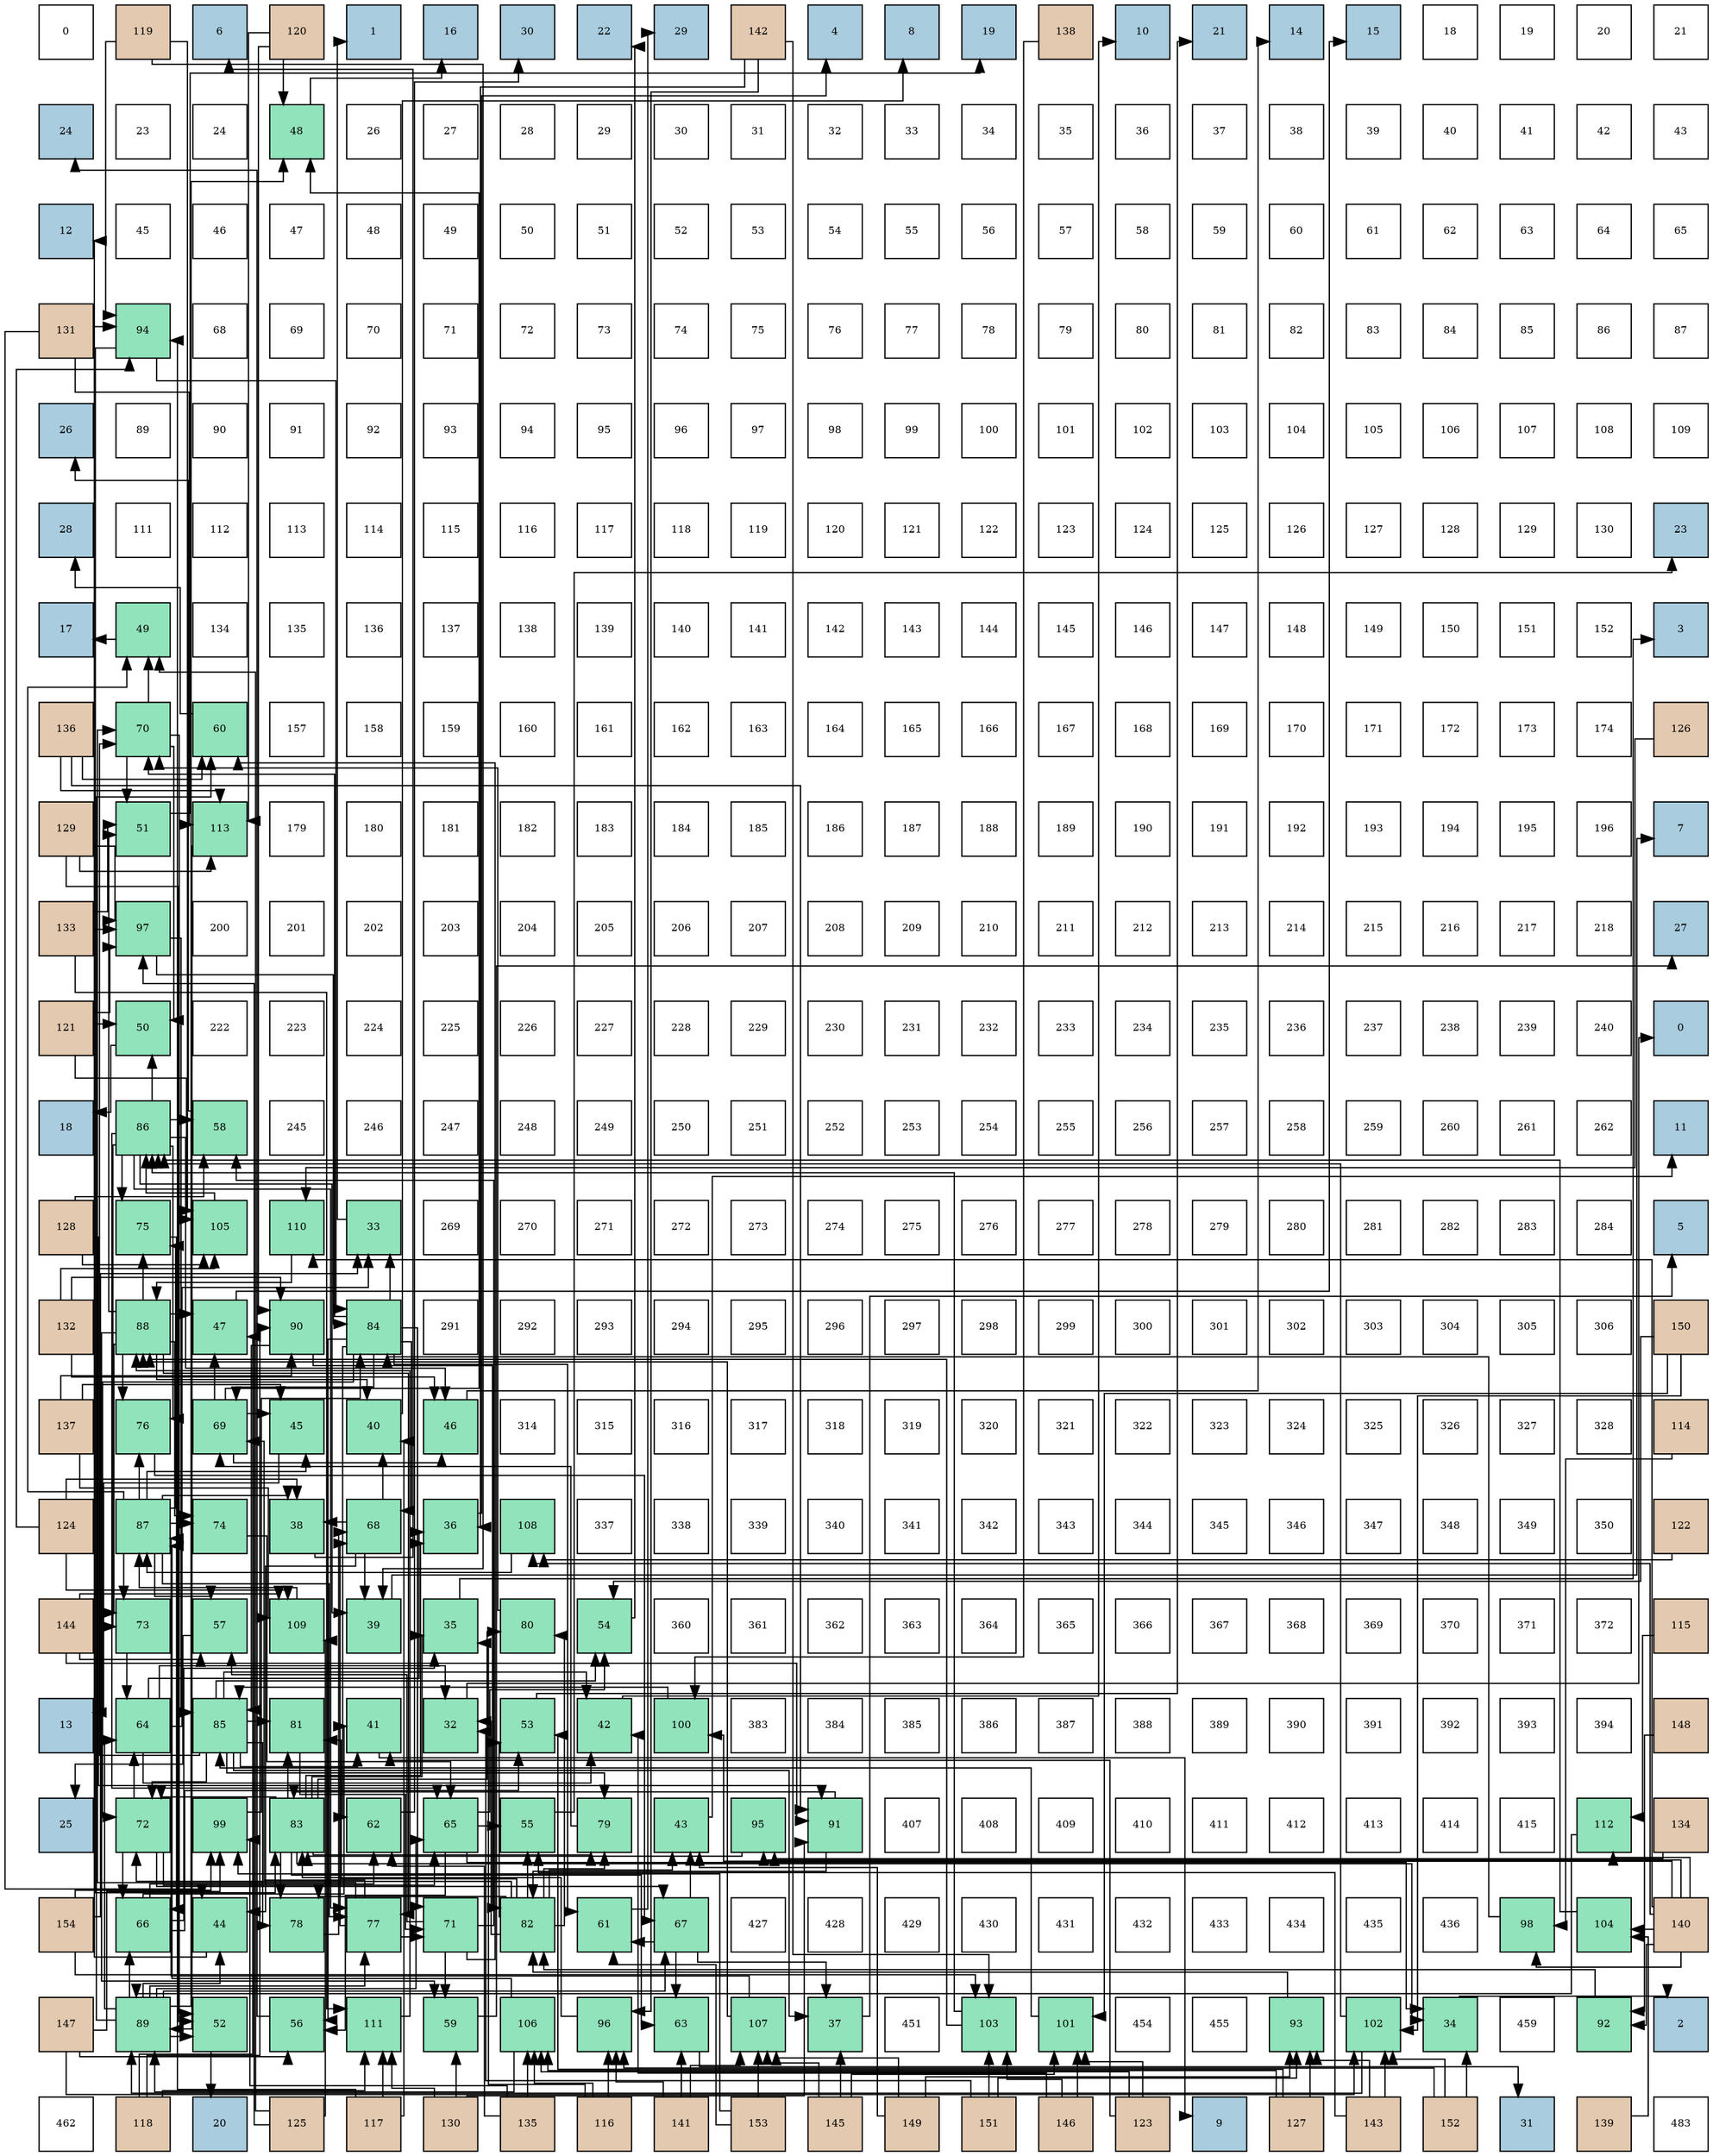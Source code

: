 digraph layout{
 rankdir=TB;
 splines=ortho;
 node [style=filled shape=square fixedsize=true width=0.6];
0[label="0", fontsize=8, fillcolor="#ffffff"];
1[label="119", fontsize=8, fillcolor="#e3c9af"];
2[label="6", fontsize=8, fillcolor="#a9ccde"];
3[label="120", fontsize=8, fillcolor="#e3c9af"];
4[label="1", fontsize=8, fillcolor="#a9ccde"];
5[label="16", fontsize=8, fillcolor="#a9ccde"];
6[label="30", fontsize=8, fillcolor="#a9ccde"];
7[label="22", fontsize=8, fillcolor="#a9ccde"];
8[label="29", fontsize=8, fillcolor="#a9ccde"];
9[label="142", fontsize=8, fillcolor="#e3c9af"];
10[label="4", fontsize=8, fillcolor="#a9ccde"];
11[label="8", fontsize=8, fillcolor="#a9ccde"];
12[label="19", fontsize=8, fillcolor="#a9ccde"];
13[label="138", fontsize=8, fillcolor="#e3c9af"];
14[label="10", fontsize=8, fillcolor="#a9ccde"];
15[label="21", fontsize=8, fillcolor="#a9ccde"];
16[label="14", fontsize=8, fillcolor="#a9ccde"];
17[label="15", fontsize=8, fillcolor="#a9ccde"];
18[label="18", fontsize=8, fillcolor="#ffffff"];
19[label="19", fontsize=8, fillcolor="#ffffff"];
20[label="20", fontsize=8, fillcolor="#ffffff"];
21[label="21", fontsize=8, fillcolor="#ffffff"];
22[label="24", fontsize=8, fillcolor="#a9ccde"];
23[label="23", fontsize=8, fillcolor="#ffffff"];
24[label="24", fontsize=8, fillcolor="#ffffff"];
25[label="48", fontsize=8, fillcolor="#91e3bb"];
26[label="26", fontsize=8, fillcolor="#ffffff"];
27[label="27", fontsize=8, fillcolor="#ffffff"];
28[label="28", fontsize=8, fillcolor="#ffffff"];
29[label="29", fontsize=8, fillcolor="#ffffff"];
30[label="30", fontsize=8, fillcolor="#ffffff"];
31[label="31", fontsize=8, fillcolor="#ffffff"];
32[label="32", fontsize=8, fillcolor="#ffffff"];
33[label="33", fontsize=8, fillcolor="#ffffff"];
34[label="34", fontsize=8, fillcolor="#ffffff"];
35[label="35", fontsize=8, fillcolor="#ffffff"];
36[label="36", fontsize=8, fillcolor="#ffffff"];
37[label="37", fontsize=8, fillcolor="#ffffff"];
38[label="38", fontsize=8, fillcolor="#ffffff"];
39[label="39", fontsize=8, fillcolor="#ffffff"];
40[label="40", fontsize=8, fillcolor="#ffffff"];
41[label="41", fontsize=8, fillcolor="#ffffff"];
42[label="42", fontsize=8, fillcolor="#ffffff"];
43[label="43", fontsize=8, fillcolor="#ffffff"];
44[label="12", fontsize=8, fillcolor="#a9ccde"];
45[label="45", fontsize=8, fillcolor="#ffffff"];
46[label="46", fontsize=8, fillcolor="#ffffff"];
47[label="47", fontsize=8, fillcolor="#ffffff"];
48[label="48", fontsize=8, fillcolor="#ffffff"];
49[label="49", fontsize=8, fillcolor="#ffffff"];
50[label="50", fontsize=8, fillcolor="#ffffff"];
51[label="51", fontsize=8, fillcolor="#ffffff"];
52[label="52", fontsize=8, fillcolor="#ffffff"];
53[label="53", fontsize=8, fillcolor="#ffffff"];
54[label="54", fontsize=8, fillcolor="#ffffff"];
55[label="55", fontsize=8, fillcolor="#ffffff"];
56[label="56", fontsize=8, fillcolor="#ffffff"];
57[label="57", fontsize=8, fillcolor="#ffffff"];
58[label="58", fontsize=8, fillcolor="#ffffff"];
59[label="59", fontsize=8, fillcolor="#ffffff"];
60[label="60", fontsize=8, fillcolor="#ffffff"];
61[label="61", fontsize=8, fillcolor="#ffffff"];
62[label="62", fontsize=8, fillcolor="#ffffff"];
63[label="63", fontsize=8, fillcolor="#ffffff"];
64[label="64", fontsize=8, fillcolor="#ffffff"];
65[label="65", fontsize=8, fillcolor="#ffffff"];
66[label="131", fontsize=8, fillcolor="#e3c9af"];
67[label="94", fontsize=8, fillcolor="#91e3bb"];
68[label="68", fontsize=8, fillcolor="#ffffff"];
69[label="69", fontsize=8, fillcolor="#ffffff"];
70[label="70", fontsize=8, fillcolor="#ffffff"];
71[label="71", fontsize=8, fillcolor="#ffffff"];
72[label="72", fontsize=8, fillcolor="#ffffff"];
73[label="73", fontsize=8, fillcolor="#ffffff"];
74[label="74", fontsize=8, fillcolor="#ffffff"];
75[label="75", fontsize=8, fillcolor="#ffffff"];
76[label="76", fontsize=8, fillcolor="#ffffff"];
77[label="77", fontsize=8, fillcolor="#ffffff"];
78[label="78", fontsize=8, fillcolor="#ffffff"];
79[label="79", fontsize=8, fillcolor="#ffffff"];
80[label="80", fontsize=8, fillcolor="#ffffff"];
81[label="81", fontsize=8, fillcolor="#ffffff"];
82[label="82", fontsize=8, fillcolor="#ffffff"];
83[label="83", fontsize=8, fillcolor="#ffffff"];
84[label="84", fontsize=8, fillcolor="#ffffff"];
85[label="85", fontsize=8, fillcolor="#ffffff"];
86[label="86", fontsize=8, fillcolor="#ffffff"];
87[label="87", fontsize=8, fillcolor="#ffffff"];
88[label="26", fontsize=8, fillcolor="#a9ccde"];
89[label="89", fontsize=8, fillcolor="#ffffff"];
90[label="90", fontsize=8, fillcolor="#ffffff"];
91[label="91", fontsize=8, fillcolor="#ffffff"];
92[label="92", fontsize=8, fillcolor="#ffffff"];
93[label="93", fontsize=8, fillcolor="#ffffff"];
94[label="94", fontsize=8, fillcolor="#ffffff"];
95[label="95", fontsize=8, fillcolor="#ffffff"];
96[label="96", fontsize=8, fillcolor="#ffffff"];
97[label="97", fontsize=8, fillcolor="#ffffff"];
98[label="98", fontsize=8, fillcolor="#ffffff"];
99[label="99", fontsize=8, fillcolor="#ffffff"];
100[label="100", fontsize=8, fillcolor="#ffffff"];
101[label="101", fontsize=8, fillcolor="#ffffff"];
102[label="102", fontsize=8, fillcolor="#ffffff"];
103[label="103", fontsize=8, fillcolor="#ffffff"];
104[label="104", fontsize=8, fillcolor="#ffffff"];
105[label="105", fontsize=8, fillcolor="#ffffff"];
106[label="106", fontsize=8, fillcolor="#ffffff"];
107[label="107", fontsize=8, fillcolor="#ffffff"];
108[label="108", fontsize=8, fillcolor="#ffffff"];
109[label="109", fontsize=8, fillcolor="#ffffff"];
110[label="28", fontsize=8, fillcolor="#a9ccde"];
111[label="111", fontsize=8, fillcolor="#ffffff"];
112[label="112", fontsize=8, fillcolor="#ffffff"];
113[label="113", fontsize=8, fillcolor="#ffffff"];
114[label="114", fontsize=8, fillcolor="#ffffff"];
115[label="115", fontsize=8, fillcolor="#ffffff"];
116[label="116", fontsize=8, fillcolor="#ffffff"];
117[label="117", fontsize=8, fillcolor="#ffffff"];
118[label="118", fontsize=8, fillcolor="#ffffff"];
119[label="119", fontsize=8, fillcolor="#ffffff"];
120[label="120", fontsize=8, fillcolor="#ffffff"];
121[label="121", fontsize=8, fillcolor="#ffffff"];
122[label="122", fontsize=8, fillcolor="#ffffff"];
123[label="123", fontsize=8, fillcolor="#ffffff"];
124[label="124", fontsize=8, fillcolor="#ffffff"];
125[label="125", fontsize=8, fillcolor="#ffffff"];
126[label="126", fontsize=8, fillcolor="#ffffff"];
127[label="127", fontsize=8, fillcolor="#ffffff"];
128[label="128", fontsize=8, fillcolor="#ffffff"];
129[label="129", fontsize=8, fillcolor="#ffffff"];
130[label="130", fontsize=8, fillcolor="#ffffff"];
131[label="23", fontsize=8, fillcolor="#a9ccde"];
132[label="17", fontsize=8, fillcolor="#a9ccde"];
133[label="49", fontsize=8, fillcolor="#91e3bb"];
134[label="134", fontsize=8, fillcolor="#ffffff"];
135[label="135", fontsize=8, fillcolor="#ffffff"];
136[label="136", fontsize=8, fillcolor="#ffffff"];
137[label="137", fontsize=8, fillcolor="#ffffff"];
138[label="138", fontsize=8, fillcolor="#ffffff"];
139[label="139", fontsize=8, fillcolor="#ffffff"];
140[label="140", fontsize=8, fillcolor="#ffffff"];
141[label="141", fontsize=8, fillcolor="#ffffff"];
142[label="142", fontsize=8, fillcolor="#ffffff"];
143[label="143", fontsize=8, fillcolor="#ffffff"];
144[label="144", fontsize=8, fillcolor="#ffffff"];
145[label="145", fontsize=8, fillcolor="#ffffff"];
146[label="146", fontsize=8, fillcolor="#ffffff"];
147[label="147", fontsize=8, fillcolor="#ffffff"];
148[label="148", fontsize=8, fillcolor="#ffffff"];
149[label="149", fontsize=8, fillcolor="#ffffff"];
150[label="150", fontsize=8, fillcolor="#ffffff"];
151[label="151", fontsize=8, fillcolor="#ffffff"];
152[label="152", fontsize=8, fillcolor="#ffffff"];
153[label="3", fontsize=8, fillcolor="#a9ccde"];
154[label="136", fontsize=8, fillcolor="#e3c9af"];
155[label="70", fontsize=8, fillcolor="#91e3bb"];
156[label="60", fontsize=8, fillcolor="#91e3bb"];
157[label="157", fontsize=8, fillcolor="#ffffff"];
158[label="158", fontsize=8, fillcolor="#ffffff"];
159[label="159", fontsize=8, fillcolor="#ffffff"];
160[label="160", fontsize=8, fillcolor="#ffffff"];
161[label="161", fontsize=8, fillcolor="#ffffff"];
162[label="162", fontsize=8, fillcolor="#ffffff"];
163[label="163", fontsize=8, fillcolor="#ffffff"];
164[label="164", fontsize=8, fillcolor="#ffffff"];
165[label="165", fontsize=8, fillcolor="#ffffff"];
166[label="166", fontsize=8, fillcolor="#ffffff"];
167[label="167", fontsize=8, fillcolor="#ffffff"];
168[label="168", fontsize=8, fillcolor="#ffffff"];
169[label="169", fontsize=8, fillcolor="#ffffff"];
170[label="170", fontsize=8, fillcolor="#ffffff"];
171[label="171", fontsize=8, fillcolor="#ffffff"];
172[label="172", fontsize=8, fillcolor="#ffffff"];
173[label="173", fontsize=8, fillcolor="#ffffff"];
174[label="174", fontsize=8, fillcolor="#ffffff"];
175[label="126", fontsize=8, fillcolor="#e3c9af"];
176[label="129", fontsize=8, fillcolor="#e3c9af"];
177[label="51", fontsize=8, fillcolor="#91e3bb"];
178[label="113", fontsize=8, fillcolor="#91e3bb"];
179[label="179", fontsize=8, fillcolor="#ffffff"];
180[label="180", fontsize=8, fillcolor="#ffffff"];
181[label="181", fontsize=8, fillcolor="#ffffff"];
182[label="182", fontsize=8, fillcolor="#ffffff"];
183[label="183", fontsize=8, fillcolor="#ffffff"];
184[label="184", fontsize=8, fillcolor="#ffffff"];
185[label="185", fontsize=8, fillcolor="#ffffff"];
186[label="186", fontsize=8, fillcolor="#ffffff"];
187[label="187", fontsize=8, fillcolor="#ffffff"];
188[label="188", fontsize=8, fillcolor="#ffffff"];
189[label="189", fontsize=8, fillcolor="#ffffff"];
190[label="190", fontsize=8, fillcolor="#ffffff"];
191[label="191", fontsize=8, fillcolor="#ffffff"];
192[label="192", fontsize=8, fillcolor="#ffffff"];
193[label="193", fontsize=8, fillcolor="#ffffff"];
194[label="194", fontsize=8, fillcolor="#ffffff"];
195[label="195", fontsize=8, fillcolor="#ffffff"];
196[label="196", fontsize=8, fillcolor="#ffffff"];
197[label="7", fontsize=8, fillcolor="#a9ccde"];
198[label="133", fontsize=8, fillcolor="#e3c9af"];
199[label="97", fontsize=8, fillcolor="#91e3bb"];
200[label="200", fontsize=8, fillcolor="#ffffff"];
201[label="201", fontsize=8, fillcolor="#ffffff"];
202[label="202", fontsize=8, fillcolor="#ffffff"];
203[label="203", fontsize=8, fillcolor="#ffffff"];
204[label="204", fontsize=8, fillcolor="#ffffff"];
205[label="205", fontsize=8, fillcolor="#ffffff"];
206[label="206", fontsize=8, fillcolor="#ffffff"];
207[label="207", fontsize=8, fillcolor="#ffffff"];
208[label="208", fontsize=8, fillcolor="#ffffff"];
209[label="209", fontsize=8, fillcolor="#ffffff"];
210[label="210", fontsize=8, fillcolor="#ffffff"];
211[label="211", fontsize=8, fillcolor="#ffffff"];
212[label="212", fontsize=8, fillcolor="#ffffff"];
213[label="213", fontsize=8, fillcolor="#ffffff"];
214[label="214", fontsize=8, fillcolor="#ffffff"];
215[label="215", fontsize=8, fillcolor="#ffffff"];
216[label="216", fontsize=8, fillcolor="#ffffff"];
217[label="217", fontsize=8, fillcolor="#ffffff"];
218[label="218", fontsize=8, fillcolor="#ffffff"];
219[label="27", fontsize=8, fillcolor="#a9ccde"];
220[label="121", fontsize=8, fillcolor="#e3c9af"];
221[label="50", fontsize=8, fillcolor="#91e3bb"];
222[label="222", fontsize=8, fillcolor="#ffffff"];
223[label="223", fontsize=8, fillcolor="#ffffff"];
224[label="224", fontsize=8, fillcolor="#ffffff"];
225[label="225", fontsize=8, fillcolor="#ffffff"];
226[label="226", fontsize=8, fillcolor="#ffffff"];
227[label="227", fontsize=8, fillcolor="#ffffff"];
228[label="228", fontsize=8, fillcolor="#ffffff"];
229[label="229", fontsize=8, fillcolor="#ffffff"];
230[label="230", fontsize=8, fillcolor="#ffffff"];
231[label="231", fontsize=8, fillcolor="#ffffff"];
232[label="232", fontsize=8, fillcolor="#ffffff"];
233[label="233", fontsize=8, fillcolor="#ffffff"];
234[label="234", fontsize=8, fillcolor="#ffffff"];
235[label="235", fontsize=8, fillcolor="#ffffff"];
236[label="236", fontsize=8, fillcolor="#ffffff"];
237[label="237", fontsize=8, fillcolor="#ffffff"];
238[label="238", fontsize=8, fillcolor="#ffffff"];
239[label="239", fontsize=8, fillcolor="#ffffff"];
240[label="240", fontsize=8, fillcolor="#ffffff"];
241[label="0", fontsize=8, fillcolor="#a9ccde"];
242[label="18", fontsize=8, fillcolor="#a9ccde"];
243[label="86", fontsize=8, fillcolor="#91e3bb"];
244[label="58", fontsize=8, fillcolor="#91e3bb"];
245[label="245", fontsize=8, fillcolor="#ffffff"];
246[label="246", fontsize=8, fillcolor="#ffffff"];
247[label="247", fontsize=8, fillcolor="#ffffff"];
248[label="248", fontsize=8, fillcolor="#ffffff"];
249[label="249", fontsize=8, fillcolor="#ffffff"];
250[label="250", fontsize=8, fillcolor="#ffffff"];
251[label="251", fontsize=8, fillcolor="#ffffff"];
252[label="252", fontsize=8, fillcolor="#ffffff"];
253[label="253", fontsize=8, fillcolor="#ffffff"];
254[label="254", fontsize=8, fillcolor="#ffffff"];
255[label="255", fontsize=8, fillcolor="#ffffff"];
256[label="256", fontsize=8, fillcolor="#ffffff"];
257[label="257", fontsize=8, fillcolor="#ffffff"];
258[label="258", fontsize=8, fillcolor="#ffffff"];
259[label="259", fontsize=8, fillcolor="#ffffff"];
260[label="260", fontsize=8, fillcolor="#ffffff"];
261[label="261", fontsize=8, fillcolor="#ffffff"];
262[label="262", fontsize=8, fillcolor="#ffffff"];
263[label="11", fontsize=8, fillcolor="#a9ccde"];
264[label="128", fontsize=8, fillcolor="#e3c9af"];
265[label="75", fontsize=8, fillcolor="#91e3bb"];
266[label="105", fontsize=8, fillcolor="#91e3bb"];
267[label="110", fontsize=8, fillcolor="#91e3bb"];
268[label="33", fontsize=8, fillcolor="#91e3bb"];
269[label="269", fontsize=8, fillcolor="#ffffff"];
270[label="270", fontsize=8, fillcolor="#ffffff"];
271[label="271", fontsize=8, fillcolor="#ffffff"];
272[label="272", fontsize=8, fillcolor="#ffffff"];
273[label="273", fontsize=8, fillcolor="#ffffff"];
274[label="274", fontsize=8, fillcolor="#ffffff"];
275[label="275", fontsize=8, fillcolor="#ffffff"];
276[label="276", fontsize=8, fillcolor="#ffffff"];
277[label="277", fontsize=8, fillcolor="#ffffff"];
278[label="278", fontsize=8, fillcolor="#ffffff"];
279[label="279", fontsize=8, fillcolor="#ffffff"];
280[label="280", fontsize=8, fillcolor="#ffffff"];
281[label="281", fontsize=8, fillcolor="#ffffff"];
282[label="282", fontsize=8, fillcolor="#ffffff"];
283[label="283", fontsize=8, fillcolor="#ffffff"];
284[label="284", fontsize=8, fillcolor="#ffffff"];
285[label="5", fontsize=8, fillcolor="#a9ccde"];
286[label="132", fontsize=8, fillcolor="#e3c9af"];
287[label="88", fontsize=8, fillcolor="#91e3bb"];
288[label="47", fontsize=8, fillcolor="#91e3bb"];
289[label="90", fontsize=8, fillcolor="#91e3bb"];
290[label="84", fontsize=8, fillcolor="#91e3bb"];
291[label="291", fontsize=8, fillcolor="#ffffff"];
292[label="292", fontsize=8, fillcolor="#ffffff"];
293[label="293", fontsize=8, fillcolor="#ffffff"];
294[label="294", fontsize=8, fillcolor="#ffffff"];
295[label="295", fontsize=8, fillcolor="#ffffff"];
296[label="296", fontsize=8, fillcolor="#ffffff"];
297[label="297", fontsize=8, fillcolor="#ffffff"];
298[label="298", fontsize=8, fillcolor="#ffffff"];
299[label="299", fontsize=8, fillcolor="#ffffff"];
300[label="300", fontsize=8, fillcolor="#ffffff"];
301[label="301", fontsize=8, fillcolor="#ffffff"];
302[label="302", fontsize=8, fillcolor="#ffffff"];
303[label="303", fontsize=8, fillcolor="#ffffff"];
304[label="304", fontsize=8, fillcolor="#ffffff"];
305[label="305", fontsize=8, fillcolor="#ffffff"];
306[label="306", fontsize=8, fillcolor="#ffffff"];
307[label="150", fontsize=8, fillcolor="#e3c9af"];
308[label="137", fontsize=8, fillcolor="#e3c9af"];
309[label="76", fontsize=8, fillcolor="#91e3bb"];
310[label="69", fontsize=8, fillcolor="#91e3bb"];
311[label="45", fontsize=8, fillcolor="#91e3bb"];
312[label="40", fontsize=8, fillcolor="#91e3bb"];
313[label="46", fontsize=8, fillcolor="#91e3bb"];
314[label="314", fontsize=8, fillcolor="#ffffff"];
315[label="315", fontsize=8, fillcolor="#ffffff"];
316[label="316", fontsize=8, fillcolor="#ffffff"];
317[label="317", fontsize=8, fillcolor="#ffffff"];
318[label="318", fontsize=8, fillcolor="#ffffff"];
319[label="319", fontsize=8, fillcolor="#ffffff"];
320[label="320", fontsize=8, fillcolor="#ffffff"];
321[label="321", fontsize=8, fillcolor="#ffffff"];
322[label="322", fontsize=8, fillcolor="#ffffff"];
323[label="323", fontsize=8, fillcolor="#ffffff"];
324[label="324", fontsize=8, fillcolor="#ffffff"];
325[label="325", fontsize=8, fillcolor="#ffffff"];
326[label="326", fontsize=8, fillcolor="#ffffff"];
327[label="327", fontsize=8, fillcolor="#ffffff"];
328[label="328", fontsize=8, fillcolor="#ffffff"];
329[label="114", fontsize=8, fillcolor="#e3c9af"];
330[label="124", fontsize=8, fillcolor="#e3c9af"];
331[label="87", fontsize=8, fillcolor="#91e3bb"];
332[label="74", fontsize=8, fillcolor="#91e3bb"];
333[label="38", fontsize=8, fillcolor="#91e3bb"];
334[label="68", fontsize=8, fillcolor="#91e3bb"];
335[label="36", fontsize=8, fillcolor="#91e3bb"];
336[label="108", fontsize=8, fillcolor="#91e3bb"];
337[label="337", fontsize=8, fillcolor="#ffffff"];
338[label="338", fontsize=8, fillcolor="#ffffff"];
339[label="339", fontsize=8, fillcolor="#ffffff"];
340[label="340", fontsize=8, fillcolor="#ffffff"];
341[label="341", fontsize=8, fillcolor="#ffffff"];
342[label="342", fontsize=8, fillcolor="#ffffff"];
343[label="343", fontsize=8, fillcolor="#ffffff"];
344[label="344", fontsize=8, fillcolor="#ffffff"];
345[label="345", fontsize=8, fillcolor="#ffffff"];
346[label="346", fontsize=8, fillcolor="#ffffff"];
347[label="347", fontsize=8, fillcolor="#ffffff"];
348[label="348", fontsize=8, fillcolor="#ffffff"];
349[label="349", fontsize=8, fillcolor="#ffffff"];
350[label="350", fontsize=8, fillcolor="#ffffff"];
351[label="122", fontsize=8, fillcolor="#e3c9af"];
352[label="144", fontsize=8, fillcolor="#e3c9af"];
353[label="73", fontsize=8, fillcolor="#91e3bb"];
354[label="57", fontsize=8, fillcolor="#91e3bb"];
355[label="109", fontsize=8, fillcolor="#91e3bb"];
356[label="39", fontsize=8, fillcolor="#91e3bb"];
357[label="35", fontsize=8, fillcolor="#91e3bb"];
358[label="80", fontsize=8, fillcolor="#91e3bb"];
359[label="54", fontsize=8, fillcolor="#91e3bb"];
360[label="360", fontsize=8, fillcolor="#ffffff"];
361[label="361", fontsize=8, fillcolor="#ffffff"];
362[label="362", fontsize=8, fillcolor="#ffffff"];
363[label="363", fontsize=8, fillcolor="#ffffff"];
364[label="364", fontsize=8, fillcolor="#ffffff"];
365[label="365", fontsize=8, fillcolor="#ffffff"];
366[label="366", fontsize=8, fillcolor="#ffffff"];
367[label="367", fontsize=8, fillcolor="#ffffff"];
368[label="368", fontsize=8, fillcolor="#ffffff"];
369[label="369", fontsize=8, fillcolor="#ffffff"];
370[label="370", fontsize=8, fillcolor="#ffffff"];
371[label="371", fontsize=8, fillcolor="#ffffff"];
372[label="372", fontsize=8, fillcolor="#ffffff"];
373[label="115", fontsize=8, fillcolor="#e3c9af"];
374[label="13", fontsize=8, fillcolor="#a9ccde"];
375[label="64", fontsize=8, fillcolor="#91e3bb"];
376[label="85", fontsize=8, fillcolor="#91e3bb"];
377[label="81", fontsize=8, fillcolor="#91e3bb"];
378[label="41", fontsize=8, fillcolor="#91e3bb"];
379[label="32", fontsize=8, fillcolor="#91e3bb"];
380[label="53", fontsize=8, fillcolor="#91e3bb"];
381[label="42", fontsize=8, fillcolor="#91e3bb"];
382[label="100", fontsize=8, fillcolor="#91e3bb"];
383[label="383", fontsize=8, fillcolor="#ffffff"];
384[label="384", fontsize=8, fillcolor="#ffffff"];
385[label="385", fontsize=8, fillcolor="#ffffff"];
386[label="386", fontsize=8, fillcolor="#ffffff"];
387[label="387", fontsize=8, fillcolor="#ffffff"];
388[label="388", fontsize=8, fillcolor="#ffffff"];
389[label="389", fontsize=8, fillcolor="#ffffff"];
390[label="390", fontsize=8, fillcolor="#ffffff"];
391[label="391", fontsize=8, fillcolor="#ffffff"];
392[label="392", fontsize=8, fillcolor="#ffffff"];
393[label="393", fontsize=8, fillcolor="#ffffff"];
394[label="394", fontsize=8, fillcolor="#ffffff"];
395[label="148", fontsize=8, fillcolor="#e3c9af"];
396[label="25", fontsize=8, fillcolor="#a9ccde"];
397[label="72", fontsize=8, fillcolor="#91e3bb"];
398[label="99", fontsize=8, fillcolor="#91e3bb"];
399[label="83", fontsize=8, fillcolor="#91e3bb"];
400[label="62", fontsize=8, fillcolor="#91e3bb"];
401[label="65", fontsize=8, fillcolor="#91e3bb"];
402[label="55", fontsize=8, fillcolor="#91e3bb"];
403[label="79", fontsize=8, fillcolor="#91e3bb"];
404[label="43", fontsize=8, fillcolor="#91e3bb"];
405[label="95", fontsize=8, fillcolor="#91e3bb"];
406[label="91", fontsize=8, fillcolor="#91e3bb"];
407[label="407", fontsize=8, fillcolor="#ffffff"];
408[label="408", fontsize=8, fillcolor="#ffffff"];
409[label="409", fontsize=8, fillcolor="#ffffff"];
410[label="410", fontsize=8, fillcolor="#ffffff"];
411[label="411", fontsize=8, fillcolor="#ffffff"];
412[label="412", fontsize=8, fillcolor="#ffffff"];
413[label="413", fontsize=8, fillcolor="#ffffff"];
414[label="414", fontsize=8, fillcolor="#ffffff"];
415[label="415", fontsize=8, fillcolor="#ffffff"];
416[label="112", fontsize=8, fillcolor="#91e3bb"];
417[label="134", fontsize=8, fillcolor="#e3c9af"];
418[label="154", fontsize=8, fillcolor="#e3c9af"];
419[label="66", fontsize=8, fillcolor="#91e3bb"];
420[label="44", fontsize=8, fillcolor="#91e3bb"];
421[label="78", fontsize=8, fillcolor="#91e3bb"];
422[label="77", fontsize=8, fillcolor="#91e3bb"];
423[label="71", fontsize=8, fillcolor="#91e3bb"];
424[label="82", fontsize=8, fillcolor="#91e3bb"];
425[label="61", fontsize=8, fillcolor="#91e3bb"];
426[label="67", fontsize=8, fillcolor="#91e3bb"];
427[label="427", fontsize=8, fillcolor="#ffffff"];
428[label="428", fontsize=8, fillcolor="#ffffff"];
429[label="429", fontsize=8, fillcolor="#ffffff"];
430[label="430", fontsize=8, fillcolor="#ffffff"];
431[label="431", fontsize=8, fillcolor="#ffffff"];
432[label="432", fontsize=8, fillcolor="#ffffff"];
433[label="433", fontsize=8, fillcolor="#ffffff"];
434[label="434", fontsize=8, fillcolor="#ffffff"];
435[label="435", fontsize=8, fillcolor="#ffffff"];
436[label="436", fontsize=8, fillcolor="#ffffff"];
437[label="98", fontsize=8, fillcolor="#91e3bb"];
438[label="104", fontsize=8, fillcolor="#91e3bb"];
439[label="140", fontsize=8, fillcolor="#e3c9af"];
440[label="147", fontsize=8, fillcolor="#e3c9af"];
441[label="89", fontsize=8, fillcolor="#91e3bb"];
442[label="52", fontsize=8, fillcolor="#91e3bb"];
443[label="56", fontsize=8, fillcolor="#91e3bb"];
444[label="111", fontsize=8, fillcolor="#91e3bb"];
445[label="59", fontsize=8, fillcolor="#91e3bb"];
446[label="106", fontsize=8, fillcolor="#91e3bb"];
447[label="96", fontsize=8, fillcolor="#91e3bb"];
448[label="63", fontsize=8, fillcolor="#91e3bb"];
449[label="107", fontsize=8, fillcolor="#91e3bb"];
450[label="37", fontsize=8, fillcolor="#91e3bb"];
451[label="451", fontsize=8, fillcolor="#ffffff"];
452[label="103", fontsize=8, fillcolor="#91e3bb"];
453[label="101", fontsize=8, fillcolor="#91e3bb"];
454[label="454", fontsize=8, fillcolor="#ffffff"];
455[label="455", fontsize=8, fillcolor="#ffffff"];
456[label="93", fontsize=8, fillcolor="#91e3bb"];
457[label="102", fontsize=8, fillcolor="#91e3bb"];
458[label="34", fontsize=8, fillcolor="#91e3bb"];
459[label="459", fontsize=8, fillcolor="#ffffff"];
460[label="92", fontsize=8, fillcolor="#91e3bb"];
461[label="2", fontsize=8, fillcolor="#a9ccde"];
462[label="462", fontsize=8, fillcolor="#ffffff"];
463[label="118", fontsize=8, fillcolor="#e3c9af"];
464[label="20", fontsize=8, fillcolor="#a9ccde"];
465[label="125", fontsize=8, fillcolor="#e3c9af"];
466[label="117", fontsize=8, fillcolor="#e3c9af"];
467[label="130", fontsize=8, fillcolor="#e3c9af"];
468[label="135", fontsize=8, fillcolor="#e3c9af"];
469[label="116", fontsize=8, fillcolor="#e3c9af"];
470[label="141", fontsize=8, fillcolor="#e3c9af"];
471[label="153", fontsize=8, fillcolor="#e3c9af"];
472[label="145", fontsize=8, fillcolor="#e3c9af"];
473[label="149", fontsize=8, fillcolor="#e3c9af"];
474[label="151", fontsize=8, fillcolor="#e3c9af"];
475[label="146", fontsize=8, fillcolor="#e3c9af"];
476[label="123", fontsize=8, fillcolor="#e3c9af"];
477[label="9", fontsize=8, fillcolor="#a9ccde"];
478[label="127", fontsize=8, fillcolor="#e3c9af"];
479[label="143", fontsize=8, fillcolor="#e3c9af"];
480[label="152", fontsize=8, fillcolor="#e3c9af"];
481[label="31", fontsize=8, fillcolor="#a9ccde"];
482[label="139", fontsize=8, fillcolor="#e3c9af"];
483[label="483", fontsize=8, fillcolor="#ffffff"];
edge [constraint=false, style=vis];379 -> 241;
268 -> 4;
458 -> 461;
357 -> 153;
335 -> 10;
450 -> 285;
333 -> 2;
356 -> 197;
312 -> 11;
378 -> 477;
381 -> 14;
404 -> 263;
420 -> 44;
311 -> 374;
313 -> 16;
288 -> 17;
25 -> 5;
133 -> 132;
221 -> 242;
177 -> 12;
442 -> 464;
380 -> 15;
359 -> 7;
402 -> 131;
443 -> 22;
354 -> 396;
244 -> 88;
445 -> 219;
156 -> 110;
425 -> 8;
400 -> 6;
448 -> 481;
375 -> 379;
375 -> 268;
375 -> 335;
375 -> 381;
401 -> 458;
401 -> 359;
401 -> 402;
401 -> 443;
419 -> 357;
419 -> 378;
419 -> 380;
419 -> 400;
426 -> 450;
426 -> 404;
426 -> 425;
426 -> 448;
334 -> 333;
334 -> 356;
334 -> 312;
334 -> 420;
310 -> 311;
310 -> 313;
310 -> 288;
310 -> 25;
155 -> 133;
155 -> 221;
155 -> 177;
155 -> 442;
423 -> 354;
423 -> 244;
423 -> 445;
423 -> 156;
397 -> 375;
397 -> 401;
397 -> 419;
397 -> 426;
353 -> 375;
332 -> 401;
265 -> 419;
309 -> 426;
422 -> 334;
422 -> 310;
422 -> 155;
422 -> 423;
421 -> 334;
403 -> 310;
358 -> 155;
377 -> 423;
424 -> 379;
424 -> 404;
424 -> 380;
424 -> 402;
424 -> 397;
424 -> 421;
424 -> 403;
424 -> 358;
424 -> 377;
399 -> 458;
399 -> 357;
399 -> 335;
399 -> 448;
399 -> 397;
399 -> 421;
399 -> 403;
399 -> 358;
399 -> 377;
290 -> 268;
290 -> 443;
290 -> 425;
290 -> 400;
290 -> 334;
290 -> 310;
290 -> 155;
290 -> 423;
290 -> 397;
376 -> 450;
376 -> 378;
376 -> 381;
376 -> 359;
376 -> 155;
376 -> 397;
376 -> 421;
376 -> 403;
376 -> 377;
243 -> 356;
243 -> 313;
243 -> 221;
243 -> 244;
243 -> 401;
243 -> 353;
243 -> 265;
243 -> 309;
243 -> 422;
331 -> 333;
331 -> 311;
331 -> 133;
331 -> 354;
331 -> 353;
331 -> 332;
331 -> 265;
331 -> 309;
331 -> 422;
287 -> 312;
287 -> 288;
287 -> 177;
287 -> 445;
287 -> 353;
287 -> 332;
287 -> 265;
287 -> 309;
287 -> 422;
441 -> 420;
441 -> 25;
441 -> 442;
441 -> 156;
441 -> 375;
441 -> 401;
441 -> 419;
441 -> 426;
441 -> 422;
289 -> 424;
289 -> 376;
406 -> 424;
406 -> 399;
460 -> 424;
456 -> 424;
67 -> 399;
67 -> 290;
405 -> 399;
447 -> 399;
199 -> 290;
199 -> 376;
437 -> 290;
398 -> 290;
382 -> 376;
453 -> 376;
457 -> 243;
457 -> 441;
452 -> 243;
452 -> 287;
438 -> 243;
266 -> 243;
446 -> 331;
446 -> 441;
449 -> 331;
449 -> 287;
336 -> 331;
355 -> 331;
267 -> 287;
444 -> 287;
416 -> 441;
178 -> 441;
329 -> 437;
373 -> 416;
469 -> 357;
469 -> 447;
469 -> 446;
466 -> 312;
466 -> 67;
466 -> 444;
463 -> 288;
463 -> 289;
463 -> 444;
1 -> 356;
1 -> 67;
1 -> 266;
3 -> 25;
3 -> 289;
3 -> 178;
220 -> 221;
220 -> 199;
220 -> 266;
351 -> 336;
476 -> 378;
476 -> 453;
476 -> 446;
330 -> 333;
330 -> 67;
330 -> 355;
465 -> 133;
465 -> 199;
465 -> 355;
175 -> 267;
478 -> 380;
478 -> 456;
478 -> 446;
264 -> 244;
264 -> 406;
264 -> 266;
176 -> 442;
176 -> 199;
176 -> 178;
467 -> 445;
467 -> 406;
467 -> 444;
66 -> 420;
66 -> 67;
66 -> 178;
286 -> 313;
286 -> 289;
286 -> 266;
198 -> 177;
198 -> 199;
198 -> 444;
417 -> 405;
468 -> 400;
468 -> 398;
468 -> 446;
154 -> 156;
154 -> 406;
154 -> 178;
308 -> 311;
308 -> 289;
308 -> 355;
13 -> 382;
482 -> 438;
439 -> 460;
439 -> 405;
439 -> 437;
439 -> 382;
439 -> 438;
439 -> 336;
439 -> 267;
439 -> 416;
470 -> 448;
470 -> 447;
470 -> 449;
9 -> 335;
9 -> 447;
9 -> 452;
479 -> 402;
479 -> 456;
479 -> 457;
352 -> 354;
352 -> 406;
352 -> 355;
472 -> 450;
472 -> 453;
472 -> 449;
475 -> 381;
475 -> 453;
475 -> 452;
440 -> 443;
440 -> 398;
440 -> 457;
395 -> 460;
473 -> 404;
473 -> 456;
473 -> 449;
307 -> 359;
307 -> 453;
307 -> 457;
474 -> 379;
474 -> 456;
474 -> 452;
480 -> 458;
480 -> 447;
480 -> 457;
471 -> 425;
471 -> 398;
471 -> 449;
418 -> 268;
418 -> 398;
418 -> 452;
edge [constraint=true, style=invis];
0 -> 22 -> 44 -> 66 -> 88 -> 110 -> 132 -> 154 -> 176 -> 198 -> 220 -> 242 -> 264 -> 286 -> 308 -> 330 -> 352 -> 374 -> 396 -> 418 -> 440 -> 462;
1 -> 23 -> 45 -> 67 -> 89 -> 111 -> 133 -> 155 -> 177 -> 199 -> 221 -> 243 -> 265 -> 287 -> 309 -> 331 -> 353 -> 375 -> 397 -> 419 -> 441 -> 463;
2 -> 24 -> 46 -> 68 -> 90 -> 112 -> 134 -> 156 -> 178 -> 200 -> 222 -> 244 -> 266 -> 288 -> 310 -> 332 -> 354 -> 376 -> 398 -> 420 -> 442 -> 464;
3 -> 25 -> 47 -> 69 -> 91 -> 113 -> 135 -> 157 -> 179 -> 201 -> 223 -> 245 -> 267 -> 289 -> 311 -> 333 -> 355 -> 377 -> 399 -> 421 -> 443 -> 465;
4 -> 26 -> 48 -> 70 -> 92 -> 114 -> 136 -> 158 -> 180 -> 202 -> 224 -> 246 -> 268 -> 290 -> 312 -> 334 -> 356 -> 378 -> 400 -> 422 -> 444 -> 466;
5 -> 27 -> 49 -> 71 -> 93 -> 115 -> 137 -> 159 -> 181 -> 203 -> 225 -> 247 -> 269 -> 291 -> 313 -> 335 -> 357 -> 379 -> 401 -> 423 -> 445 -> 467;
6 -> 28 -> 50 -> 72 -> 94 -> 116 -> 138 -> 160 -> 182 -> 204 -> 226 -> 248 -> 270 -> 292 -> 314 -> 336 -> 358 -> 380 -> 402 -> 424 -> 446 -> 468;
7 -> 29 -> 51 -> 73 -> 95 -> 117 -> 139 -> 161 -> 183 -> 205 -> 227 -> 249 -> 271 -> 293 -> 315 -> 337 -> 359 -> 381 -> 403 -> 425 -> 447 -> 469;
8 -> 30 -> 52 -> 74 -> 96 -> 118 -> 140 -> 162 -> 184 -> 206 -> 228 -> 250 -> 272 -> 294 -> 316 -> 338 -> 360 -> 382 -> 404 -> 426 -> 448 -> 470;
9 -> 31 -> 53 -> 75 -> 97 -> 119 -> 141 -> 163 -> 185 -> 207 -> 229 -> 251 -> 273 -> 295 -> 317 -> 339 -> 361 -> 383 -> 405 -> 427 -> 449 -> 471;
10 -> 32 -> 54 -> 76 -> 98 -> 120 -> 142 -> 164 -> 186 -> 208 -> 230 -> 252 -> 274 -> 296 -> 318 -> 340 -> 362 -> 384 -> 406 -> 428 -> 450 -> 472;
11 -> 33 -> 55 -> 77 -> 99 -> 121 -> 143 -> 165 -> 187 -> 209 -> 231 -> 253 -> 275 -> 297 -> 319 -> 341 -> 363 -> 385 -> 407 -> 429 -> 451 -> 473;
12 -> 34 -> 56 -> 78 -> 100 -> 122 -> 144 -> 166 -> 188 -> 210 -> 232 -> 254 -> 276 -> 298 -> 320 -> 342 -> 364 -> 386 -> 408 -> 430 -> 452 -> 474;
13 -> 35 -> 57 -> 79 -> 101 -> 123 -> 145 -> 167 -> 189 -> 211 -> 233 -> 255 -> 277 -> 299 -> 321 -> 343 -> 365 -> 387 -> 409 -> 431 -> 453 -> 475;
14 -> 36 -> 58 -> 80 -> 102 -> 124 -> 146 -> 168 -> 190 -> 212 -> 234 -> 256 -> 278 -> 300 -> 322 -> 344 -> 366 -> 388 -> 410 -> 432 -> 454 -> 476;
15 -> 37 -> 59 -> 81 -> 103 -> 125 -> 147 -> 169 -> 191 -> 213 -> 235 -> 257 -> 279 -> 301 -> 323 -> 345 -> 367 -> 389 -> 411 -> 433 -> 455 -> 477;
16 -> 38 -> 60 -> 82 -> 104 -> 126 -> 148 -> 170 -> 192 -> 214 -> 236 -> 258 -> 280 -> 302 -> 324 -> 346 -> 368 -> 390 -> 412 -> 434 -> 456 -> 478;
17 -> 39 -> 61 -> 83 -> 105 -> 127 -> 149 -> 171 -> 193 -> 215 -> 237 -> 259 -> 281 -> 303 -> 325 -> 347 -> 369 -> 391 -> 413 -> 435 -> 457 -> 479;
18 -> 40 -> 62 -> 84 -> 106 -> 128 -> 150 -> 172 -> 194 -> 216 -> 238 -> 260 -> 282 -> 304 -> 326 -> 348 -> 370 -> 392 -> 414 -> 436 -> 458 -> 480;
19 -> 41 -> 63 -> 85 -> 107 -> 129 -> 151 -> 173 -> 195 -> 217 -> 239 -> 261 -> 283 -> 305 -> 327 -> 349 -> 371 -> 393 -> 415 -> 437 -> 459 -> 481;
20 -> 42 -> 64 -> 86 -> 108 -> 130 -> 152 -> 174 -> 196 -> 218 -> 240 -> 262 -> 284 -> 306 -> 328 -> 350 -> 372 -> 394 -> 416 -> 438 -> 460 -> 482;
21 -> 43 -> 65 -> 87 -> 109 -> 131 -> 153 -> 175 -> 197 -> 219 -> 241 -> 263 -> 285 -> 307 -> 329 -> 351 -> 373 -> 395 -> 417 -> 439 -> 461 -> 483;
rank = same {0 -> 1 -> 2 -> 3 -> 4 -> 5 -> 6 -> 7 -> 8 -> 9 -> 10 -> 11 -> 12 -> 13 -> 14 -> 15 -> 16 -> 17 -> 18 -> 19 -> 20 -> 21};
rank = same {22 -> 23 -> 24 -> 25 -> 26 -> 27 -> 28 -> 29 -> 30 -> 31 -> 32 -> 33 -> 34 -> 35 -> 36 -> 37 -> 38 -> 39 -> 40 -> 41 -> 42 -> 43};
rank = same {44 -> 45 -> 46 -> 47 -> 48 -> 49 -> 50 -> 51 -> 52 -> 53 -> 54 -> 55 -> 56 -> 57 -> 58 -> 59 -> 60 -> 61 -> 62 -> 63 -> 64 -> 65};
rank = same {66 -> 67 -> 68 -> 69 -> 70 -> 71 -> 72 -> 73 -> 74 -> 75 -> 76 -> 77 -> 78 -> 79 -> 80 -> 81 -> 82 -> 83 -> 84 -> 85 -> 86 -> 87};
rank = same {88 -> 89 -> 90 -> 91 -> 92 -> 93 -> 94 -> 95 -> 96 -> 97 -> 98 -> 99 -> 100 -> 101 -> 102 -> 103 -> 104 -> 105 -> 106 -> 107 -> 108 -> 109};
rank = same {110 -> 111 -> 112 -> 113 -> 114 -> 115 -> 116 -> 117 -> 118 -> 119 -> 120 -> 121 -> 122 -> 123 -> 124 -> 125 -> 126 -> 127 -> 128 -> 129 -> 130 -> 131};
rank = same {132 -> 133 -> 134 -> 135 -> 136 -> 137 -> 138 -> 139 -> 140 -> 141 -> 142 -> 143 -> 144 -> 145 -> 146 -> 147 -> 148 -> 149 -> 150 -> 151 -> 152 -> 153};
rank = same {154 -> 155 -> 156 -> 157 -> 158 -> 159 -> 160 -> 161 -> 162 -> 163 -> 164 -> 165 -> 166 -> 167 -> 168 -> 169 -> 170 -> 171 -> 172 -> 173 -> 174 -> 175};
rank = same {176 -> 177 -> 178 -> 179 -> 180 -> 181 -> 182 -> 183 -> 184 -> 185 -> 186 -> 187 -> 188 -> 189 -> 190 -> 191 -> 192 -> 193 -> 194 -> 195 -> 196 -> 197};
rank = same {198 -> 199 -> 200 -> 201 -> 202 -> 203 -> 204 -> 205 -> 206 -> 207 -> 208 -> 209 -> 210 -> 211 -> 212 -> 213 -> 214 -> 215 -> 216 -> 217 -> 218 -> 219};
rank = same {220 -> 221 -> 222 -> 223 -> 224 -> 225 -> 226 -> 227 -> 228 -> 229 -> 230 -> 231 -> 232 -> 233 -> 234 -> 235 -> 236 -> 237 -> 238 -> 239 -> 240 -> 241};
rank = same {242 -> 243 -> 244 -> 245 -> 246 -> 247 -> 248 -> 249 -> 250 -> 251 -> 252 -> 253 -> 254 -> 255 -> 256 -> 257 -> 258 -> 259 -> 260 -> 261 -> 262 -> 263};
rank = same {264 -> 265 -> 266 -> 267 -> 268 -> 269 -> 270 -> 271 -> 272 -> 273 -> 274 -> 275 -> 276 -> 277 -> 278 -> 279 -> 280 -> 281 -> 282 -> 283 -> 284 -> 285};
rank = same {286 -> 287 -> 288 -> 289 -> 290 -> 291 -> 292 -> 293 -> 294 -> 295 -> 296 -> 297 -> 298 -> 299 -> 300 -> 301 -> 302 -> 303 -> 304 -> 305 -> 306 -> 307};
rank = same {308 -> 309 -> 310 -> 311 -> 312 -> 313 -> 314 -> 315 -> 316 -> 317 -> 318 -> 319 -> 320 -> 321 -> 322 -> 323 -> 324 -> 325 -> 326 -> 327 -> 328 -> 329};
rank = same {330 -> 331 -> 332 -> 333 -> 334 -> 335 -> 336 -> 337 -> 338 -> 339 -> 340 -> 341 -> 342 -> 343 -> 344 -> 345 -> 346 -> 347 -> 348 -> 349 -> 350 -> 351};
rank = same {352 -> 353 -> 354 -> 355 -> 356 -> 357 -> 358 -> 359 -> 360 -> 361 -> 362 -> 363 -> 364 -> 365 -> 366 -> 367 -> 368 -> 369 -> 370 -> 371 -> 372 -> 373};
rank = same {374 -> 375 -> 376 -> 377 -> 378 -> 379 -> 380 -> 381 -> 382 -> 383 -> 384 -> 385 -> 386 -> 387 -> 388 -> 389 -> 390 -> 391 -> 392 -> 393 -> 394 -> 395};
rank = same {396 -> 397 -> 398 -> 399 -> 400 -> 401 -> 402 -> 403 -> 404 -> 405 -> 406 -> 407 -> 408 -> 409 -> 410 -> 411 -> 412 -> 413 -> 414 -> 415 -> 416 -> 417};
rank = same {418 -> 419 -> 420 -> 421 -> 422 -> 423 -> 424 -> 425 -> 426 -> 427 -> 428 -> 429 -> 430 -> 431 -> 432 -> 433 -> 434 -> 435 -> 436 -> 437 -> 438 -> 439};
rank = same {440 -> 441 -> 442 -> 443 -> 444 -> 445 -> 446 -> 447 -> 448 -> 449 -> 450 -> 451 -> 452 -> 453 -> 454 -> 455 -> 456 -> 457 -> 458 -> 459 -> 460 -> 461};
rank = same {462 -> 463 -> 464 -> 465 -> 466 -> 467 -> 468 -> 469 -> 470 -> 471 -> 472 -> 473 -> 474 -> 475 -> 476 -> 477 -> 478 -> 479 -> 480 -> 481 -> 482 -> 483};
}